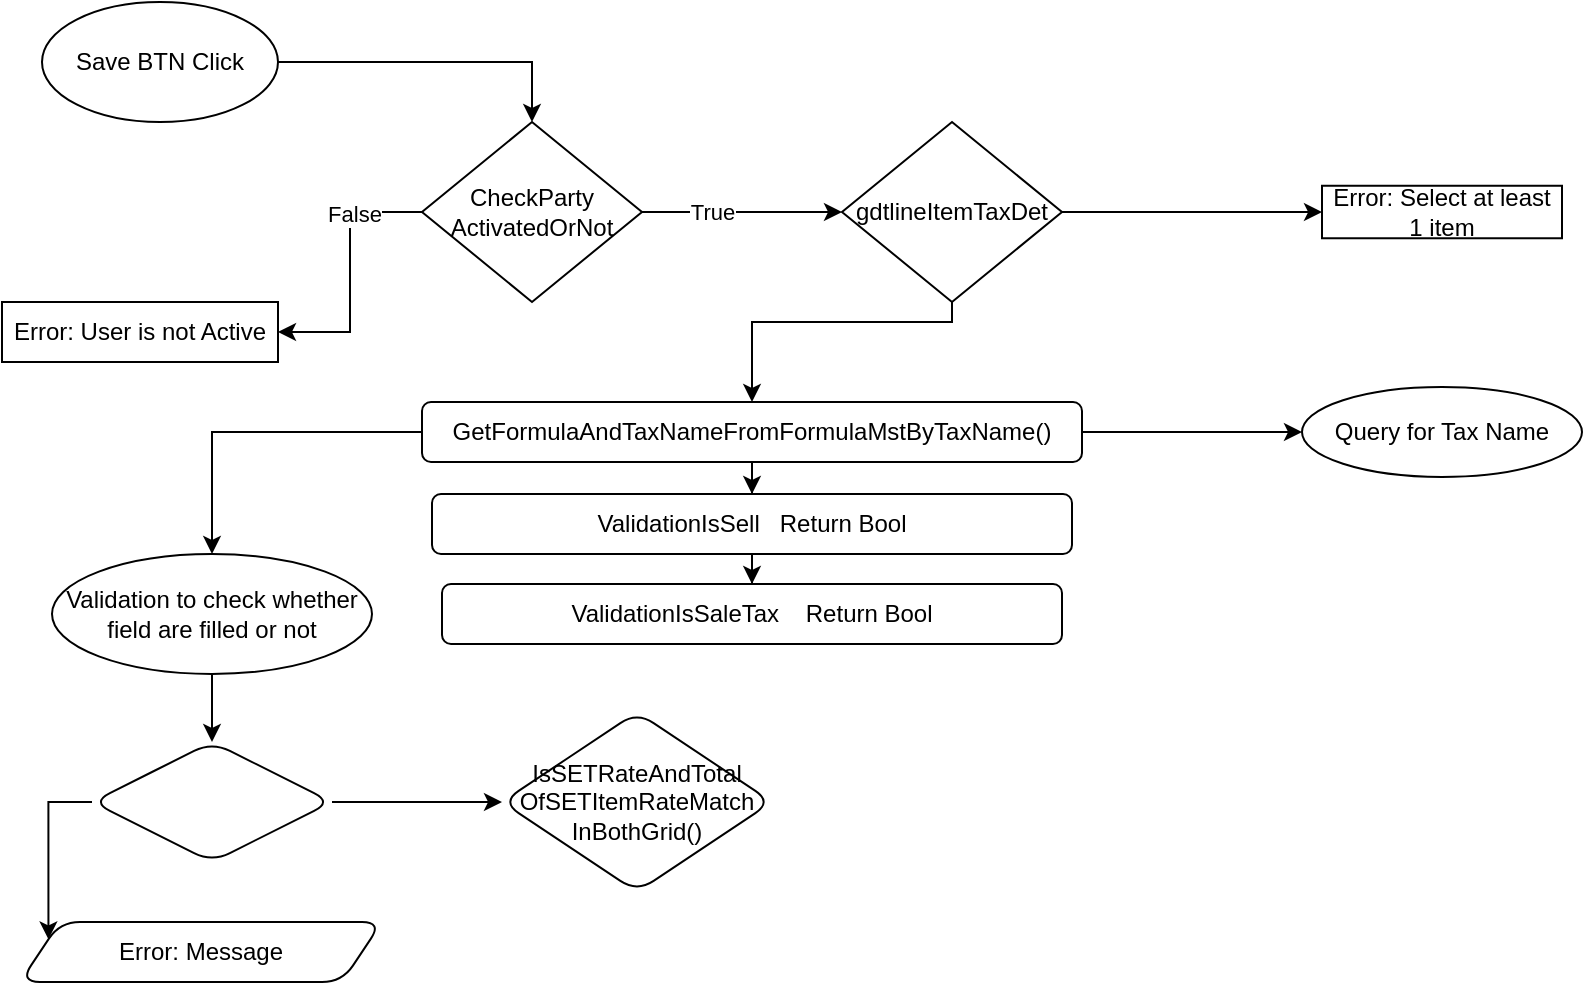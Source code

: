 <mxfile version="20.4.2" type="github">
  <diagram id="DAk-ECHh4G5d3Isibp8J" name="Page-1">
    <mxGraphModel dx="868" dy="460" grid="1" gridSize="10" guides="1" tooltips="1" connect="1" arrows="1" fold="1" page="1" pageScale="1" pageWidth="850" pageHeight="1100" math="0" shadow="0">
      <root>
        <mxCell id="0" />
        <mxCell id="1" parent="0" />
        <mxCell id="3DFRWTaqFQEr5Y6tQkVt-3" value="" style="edgeStyle=orthogonalEdgeStyle;rounded=0;orthogonalLoop=1;jettySize=auto;html=1;" edge="1" parent="1" source="3DFRWTaqFQEr5Y6tQkVt-1" target="3DFRWTaqFQEr5Y6tQkVt-2">
          <mxGeometry relative="1" as="geometry">
            <Array as="points">
              <mxPoint x="285" y="50" />
            </Array>
          </mxGeometry>
        </mxCell>
        <mxCell id="3DFRWTaqFQEr5Y6tQkVt-1" value="Save BTN Click" style="ellipse;whiteSpace=wrap;html=1;" vertex="1" parent="1">
          <mxGeometry x="40" y="20" width="118" height="60" as="geometry" />
        </mxCell>
        <mxCell id="3DFRWTaqFQEr5Y6tQkVt-6" value="" style="edgeStyle=orthogonalEdgeStyle;rounded=0;orthogonalLoop=1;jettySize=auto;html=1;" edge="1" parent="1" source="3DFRWTaqFQEr5Y6tQkVt-2" target="3DFRWTaqFQEr5Y6tQkVt-5">
          <mxGeometry relative="1" as="geometry" />
        </mxCell>
        <mxCell id="3DFRWTaqFQEr5Y6tQkVt-8" value="False" style="edgeLabel;html=1;align=center;verticalAlign=middle;resizable=0;points=[];" vertex="1" connectable="0" parent="3DFRWTaqFQEr5Y6tQkVt-6">
          <mxGeometry x="-0.436" y="2" relative="1" as="geometry">
            <mxPoint as="offset" />
          </mxGeometry>
        </mxCell>
        <mxCell id="3DFRWTaqFQEr5Y6tQkVt-10" value="" style="edgeStyle=orthogonalEdgeStyle;rounded=0;orthogonalLoop=1;jettySize=auto;html=1;" edge="1" parent="1" source="3DFRWTaqFQEr5Y6tQkVt-2" target="3DFRWTaqFQEr5Y6tQkVt-9">
          <mxGeometry relative="1" as="geometry" />
        </mxCell>
        <mxCell id="3DFRWTaqFQEr5Y6tQkVt-11" value="True" style="edgeLabel;html=1;align=center;verticalAlign=middle;resizable=0;points=[];" vertex="1" connectable="0" parent="3DFRWTaqFQEr5Y6tQkVt-10">
          <mxGeometry x="-0.3" relative="1" as="geometry">
            <mxPoint as="offset" />
          </mxGeometry>
        </mxCell>
        <mxCell id="3DFRWTaqFQEr5Y6tQkVt-2" value="CheckParty&lt;br&gt;ActivatedOrNot" style="rhombus;whiteSpace=wrap;html=1;" vertex="1" parent="1">
          <mxGeometry x="230" y="80" width="110" height="90" as="geometry" />
        </mxCell>
        <mxCell id="3DFRWTaqFQEr5Y6tQkVt-5" value="Error: User is not Active" style="whiteSpace=wrap;html=1;" vertex="1" parent="1">
          <mxGeometry x="20" y="170" width="138" height="30" as="geometry" />
        </mxCell>
        <mxCell id="3DFRWTaqFQEr5Y6tQkVt-13" value="" style="edgeStyle=orthogonalEdgeStyle;rounded=0;orthogonalLoop=1;jettySize=auto;html=1;" edge="1" parent="1" source="3DFRWTaqFQEr5Y6tQkVt-9" target="3DFRWTaqFQEr5Y6tQkVt-12">
          <mxGeometry relative="1" as="geometry" />
        </mxCell>
        <mxCell id="3DFRWTaqFQEr5Y6tQkVt-15" value="" style="edgeStyle=orthogonalEdgeStyle;rounded=0;orthogonalLoop=1;jettySize=auto;html=1;" edge="1" parent="1" source="3DFRWTaqFQEr5Y6tQkVt-9" target="3DFRWTaqFQEr5Y6tQkVt-14">
          <mxGeometry relative="1" as="geometry">
            <mxPoint x="490" y="210" as="targetPoint" />
            <Array as="points">
              <mxPoint x="495" y="180" />
              <mxPoint x="395" y="180" />
            </Array>
          </mxGeometry>
        </mxCell>
        <mxCell id="3DFRWTaqFQEr5Y6tQkVt-9" value="gdtlineItemTaxDet" style="rhombus;whiteSpace=wrap;html=1;" vertex="1" parent="1">
          <mxGeometry x="440" y="80" width="110" height="90" as="geometry" />
        </mxCell>
        <mxCell id="3DFRWTaqFQEr5Y6tQkVt-12" value="Error: Select at least 1 item" style="whiteSpace=wrap;html=1;" vertex="1" parent="1">
          <mxGeometry x="680" y="111.88" width="120" height="26.25" as="geometry" />
        </mxCell>
        <mxCell id="3DFRWTaqFQEr5Y6tQkVt-17" value="" style="edgeStyle=orthogonalEdgeStyle;rounded=0;orthogonalLoop=1;jettySize=auto;html=1;" edge="1" parent="1" source="3DFRWTaqFQEr5Y6tQkVt-14" target="3DFRWTaqFQEr5Y6tQkVt-16">
          <mxGeometry relative="1" as="geometry" />
        </mxCell>
        <mxCell id="3DFRWTaqFQEr5Y6tQkVt-19" value="" style="edgeStyle=orthogonalEdgeStyle;rounded=0;orthogonalLoop=1;jettySize=auto;html=1;" edge="1" parent="1" source="3DFRWTaqFQEr5Y6tQkVt-14" target="3DFRWTaqFQEr5Y6tQkVt-18">
          <mxGeometry relative="1" as="geometry" />
        </mxCell>
        <mxCell id="3DFRWTaqFQEr5Y6tQkVt-23" value="" style="edgeStyle=orthogonalEdgeStyle;rounded=0;orthogonalLoop=1;jettySize=auto;html=1;" edge="1" parent="1" source="3DFRWTaqFQEr5Y6tQkVt-14" target="3DFRWTaqFQEr5Y6tQkVt-22">
          <mxGeometry relative="1" as="geometry" />
        </mxCell>
        <mxCell id="3DFRWTaqFQEr5Y6tQkVt-14" value="GetFormulaAndTaxNameFromFormulaMstByTaxName()" style="rounded=1;whiteSpace=wrap;html=1;" vertex="1" parent="1">
          <mxGeometry x="230" y="220" width="330" height="30" as="geometry" />
        </mxCell>
        <mxCell id="3DFRWTaqFQEr5Y6tQkVt-16" value="Query for Tax Name" style="ellipse;whiteSpace=wrap;html=1;rounded=1;" vertex="1" parent="1">
          <mxGeometry x="670" y="212.5" width="140" height="45" as="geometry" />
        </mxCell>
        <mxCell id="3DFRWTaqFQEr5Y6tQkVt-21" value="" style="edgeStyle=orthogonalEdgeStyle;rounded=0;orthogonalLoop=1;jettySize=auto;html=1;" edge="1" parent="1" source="3DFRWTaqFQEr5Y6tQkVt-18" target="3DFRWTaqFQEr5Y6tQkVt-20">
          <mxGeometry relative="1" as="geometry" />
        </mxCell>
        <mxCell id="3DFRWTaqFQEr5Y6tQkVt-18" value="ValidationIsSell&amp;nbsp; &amp;nbsp;Return Bool" style="whiteSpace=wrap;html=1;rounded=1;" vertex="1" parent="1">
          <mxGeometry x="235" y="266" width="320" height="30" as="geometry" />
        </mxCell>
        <mxCell id="3DFRWTaqFQEr5Y6tQkVt-20" value="ValidationIsSaleTax&amp;nbsp; &amp;nbsp; Return Bool" style="whiteSpace=wrap;html=1;rounded=1;" vertex="1" parent="1">
          <mxGeometry x="240" y="311" width="310" height="30" as="geometry" />
        </mxCell>
        <mxCell id="3DFRWTaqFQEr5Y6tQkVt-25" value="" style="edgeStyle=orthogonalEdgeStyle;rounded=0;orthogonalLoop=1;jettySize=auto;html=1;" edge="1" parent="1" source="3DFRWTaqFQEr5Y6tQkVt-22" target="3DFRWTaqFQEr5Y6tQkVt-24">
          <mxGeometry relative="1" as="geometry" />
        </mxCell>
        <mxCell id="3DFRWTaqFQEr5Y6tQkVt-22" value="Validation to check whether field are filled or not" style="ellipse;whiteSpace=wrap;html=1;rounded=1;" vertex="1" parent="1">
          <mxGeometry x="45" y="296" width="160" height="60" as="geometry" />
        </mxCell>
        <mxCell id="3DFRWTaqFQEr5Y6tQkVt-27" value="" style="edgeStyle=orthogonalEdgeStyle;rounded=0;orthogonalLoop=1;jettySize=auto;html=1;exitX=0;exitY=0.5;exitDx=0;exitDy=0;entryX=0;entryY=0.25;entryDx=0;entryDy=0;" edge="1" parent="1" source="3DFRWTaqFQEr5Y6tQkVt-24" target="3DFRWTaqFQEr5Y6tQkVt-26">
          <mxGeometry relative="1" as="geometry" />
        </mxCell>
        <mxCell id="3DFRWTaqFQEr5Y6tQkVt-29" value="" style="edgeStyle=orthogonalEdgeStyle;rounded=0;orthogonalLoop=1;jettySize=auto;html=1;" edge="1" parent="1" source="3DFRWTaqFQEr5Y6tQkVt-24" target="3DFRWTaqFQEr5Y6tQkVt-28">
          <mxGeometry relative="1" as="geometry" />
        </mxCell>
        <mxCell id="3DFRWTaqFQEr5Y6tQkVt-24" value="" style="rhombus;whiteSpace=wrap;html=1;rounded=1;" vertex="1" parent="1">
          <mxGeometry x="65" y="390" width="120" height="60" as="geometry" />
        </mxCell>
        <mxCell id="3DFRWTaqFQEr5Y6tQkVt-26" value="Error: Message" style="shape=parallelogram;perimeter=parallelogramPerimeter;whiteSpace=wrap;html=1;fixedSize=1;rounded=1;" vertex="1" parent="1">
          <mxGeometry x="29" y="480" width="181" height="30" as="geometry" />
        </mxCell>
        <mxCell id="3DFRWTaqFQEr5Y6tQkVt-28" value="IsSETRateAndTotal&lt;br&gt;OfSETItemRateMatch&lt;br&gt;InBothGrid()" style="rhombus;whiteSpace=wrap;html=1;rounded=1;" vertex="1" parent="1">
          <mxGeometry x="270" y="375" width="135" height="90" as="geometry" />
        </mxCell>
      </root>
    </mxGraphModel>
  </diagram>
</mxfile>
